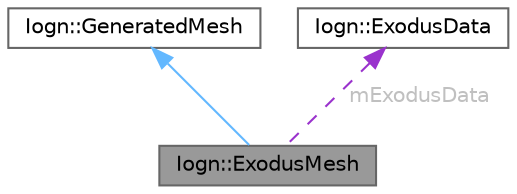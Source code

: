 digraph "Iogn::ExodusMesh"
{
 // INTERACTIVE_SVG=YES
 // LATEX_PDF_SIZE
  bgcolor="transparent";
  edge [fontname=Helvetica,fontsize=10,labelfontname=Helvetica,labelfontsize=10];
  node [fontname=Helvetica,fontsize=10,shape=box,height=0.2,width=0.4];
  Node1 [id="Node000001",label="Iogn::ExodusMesh",height=0.2,width=0.4,color="gray40", fillcolor="grey60", style="filled", fontcolor="black",tooltip=" "];
  Node2 -> Node1 [id="edge1_Node000001_Node000002",dir="back",color="steelblue1",style="solid",tooltip=" "];
  Node2 [id="Node000002",label="Iogn::GeneratedMesh",height=0.2,width=0.4,color="gray40", fillcolor="white", style="filled",URL="$classIogn_1_1GeneratedMesh.html",tooltip=" "];
  Node3 -> Node1 [id="edge2_Node000001_Node000003",dir="back",color="darkorchid3",style="dashed",tooltip=" ",label=" mExodusData",fontcolor="grey" ];
  Node3 [id="Node000003",label="Iogn::ExodusData",height=0.2,width=0.4,color="gray40", fillcolor="white", style="filled",URL="$structIogn_1_1ExodusData.html",tooltip=" "];
}
